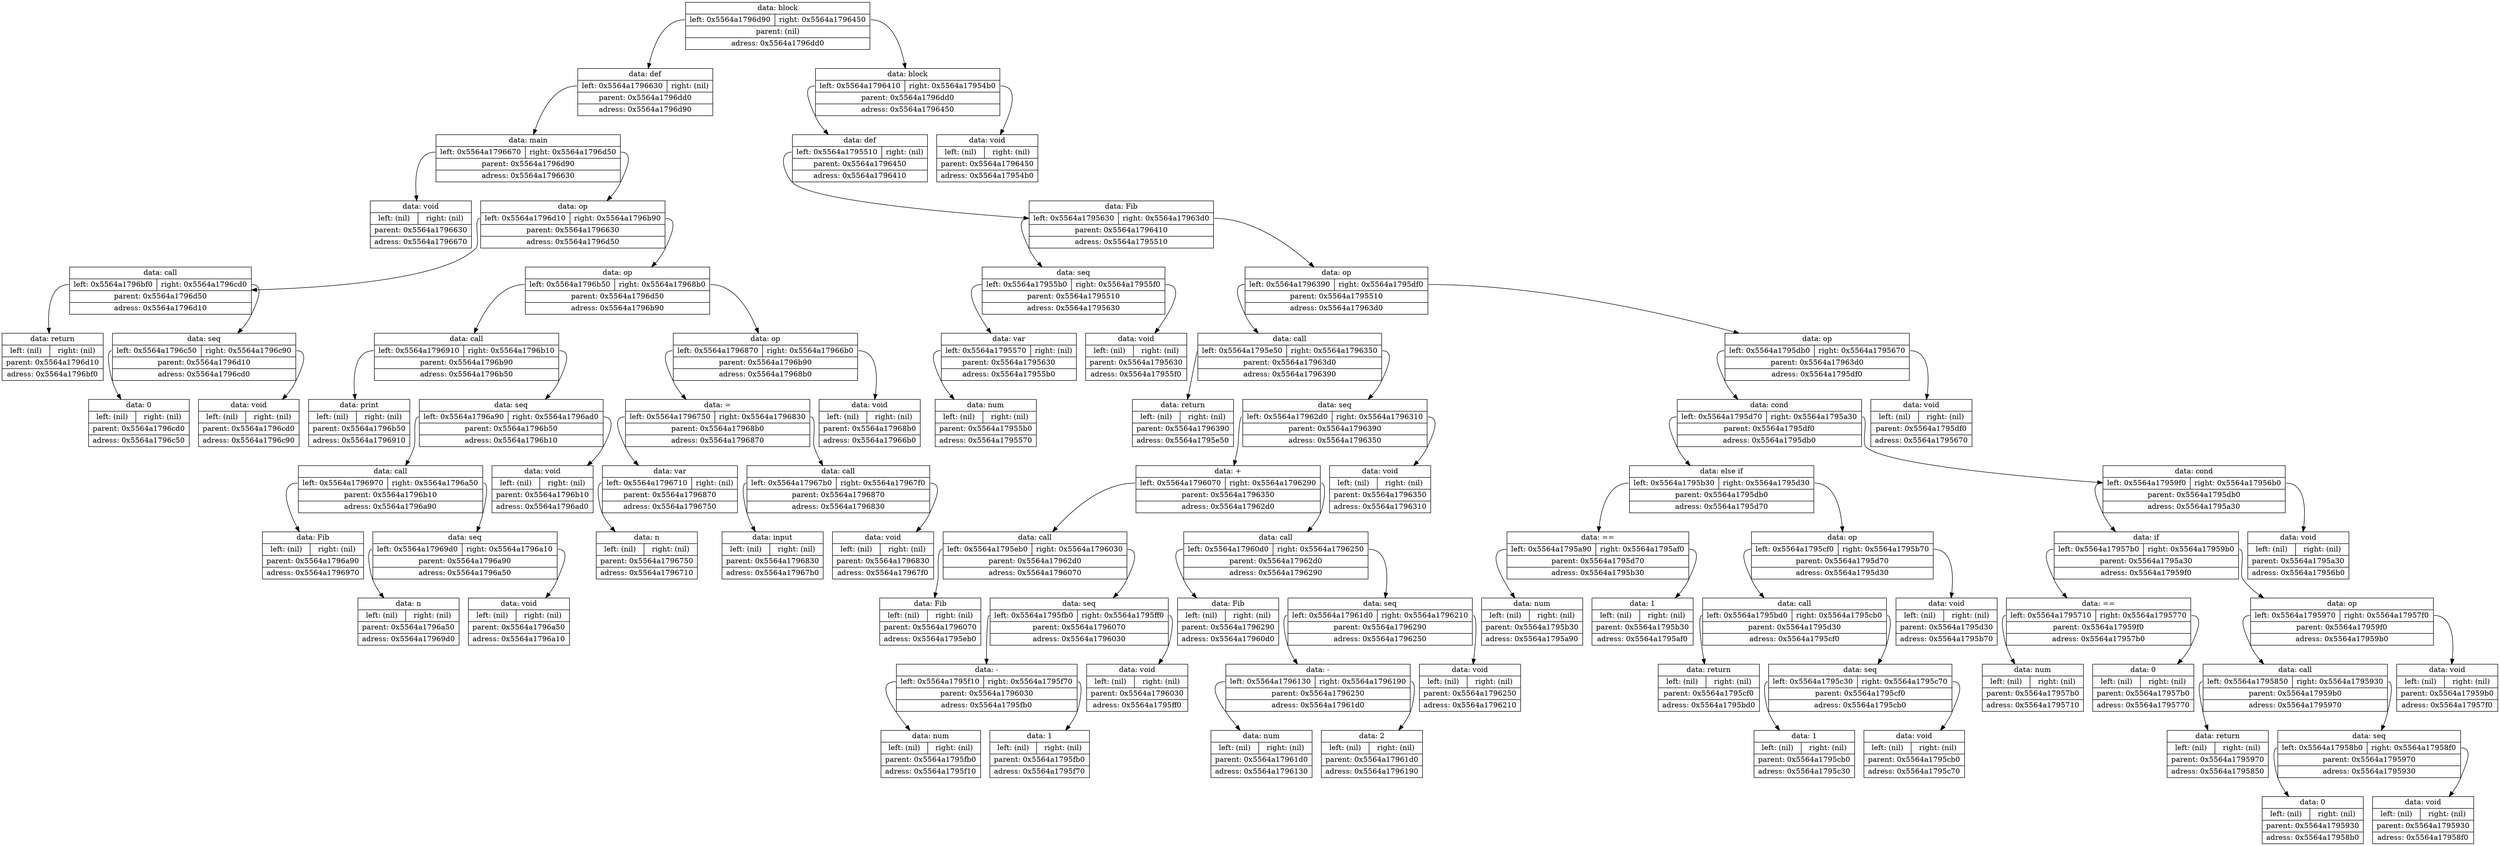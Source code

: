 digraph dump
{
	node0x5564a1796dd0 [shape = "record", label = "{<f1>data: block|{<f2>left: 0x5564a1796d90|<f3>right: 0x5564a1796450}|<f4>parent: (nil)|<f5>adress: 0x5564a1796dd0}"];
	node0x5564a1796d90 [shape = "record", label = "{<f1>data: def|{<f2>left: 0x5564a1796630|<f3>right: (nil)}|<f4>parent: 0x5564a1796dd0|<f5>adress: 0x5564a1796d90}"];
	node0x5564a1796630 [shape = "record", label = "{<f1>data: main|{<f2>left: 0x5564a1796670|<f3>right: 0x5564a1796d50}|<f4>parent: 0x5564a1796d90|<f5>adress: 0x5564a1796630}"];
	node0x5564a1796670 [shape = "record", label = "{<f1>data: void|{<f2>left: (nil)|<f3>right: (nil)}|<f4>parent: 0x5564a1796630|<f5>adress: 0x5564a1796670}"];
	node0x5564a1796630:f2 -> node0x5564a1796670
	node0x5564a1796d50 [shape = "record", label = "{<f1>data: op|{<f2>left: 0x5564a1796d10|<f3>right: 0x5564a1796b90}|<f4>parent: 0x5564a1796630|<f5>adress: 0x5564a1796d50}"];
	node0x5564a1796d10 [shape = "record", label = "{<f1>data: call|{<f2>left: 0x5564a1796bf0|<f3>right: 0x5564a1796cd0}|<f4>parent: 0x5564a1796d50|<f5>adress: 0x5564a1796d10}"];
	node0x5564a1796bf0 [shape = "record", label = "{<f1>data: return|{<f2>left: (nil)|<f3>right: (nil)}|<f4>parent: 0x5564a1796d10|<f5>adress: 0x5564a1796bf0}"];
	node0x5564a1796d10:f2 -> node0x5564a1796bf0
	node0x5564a1796cd0 [shape = "record", label = "{<f1>data: seq|{<f2>left: 0x5564a1796c50|<f3>right: 0x5564a1796c90}|<f4>parent: 0x5564a1796d10|<f5>adress: 0x5564a1796cd0}"];
	node0x5564a1796c50 [shape = "record", label = "{<f1>data: 0|{<f2>left: (nil)|<f3>right: (nil)}|<f4>parent: 0x5564a1796cd0|<f5>adress: 0x5564a1796c50}"];
	node0x5564a1796cd0:f2 -> node0x5564a1796c50
	node0x5564a1796c90 [shape = "record", label = "{<f1>data: void|{<f2>left: (nil)|<f3>right: (nil)}|<f4>parent: 0x5564a1796cd0|<f5>adress: 0x5564a1796c90}"];
	node0x5564a1796cd0:f3 -> node0x5564a1796c90
	node0x5564a1796d10:f3 -> node0x5564a1796cd0
	node0x5564a1796d50:f2 -> node0x5564a1796d10
	node0x5564a1796b90 [shape = "record", label = "{<f1>data: op|{<f2>left: 0x5564a1796b50|<f3>right: 0x5564a17968b0}|<f4>parent: 0x5564a1796d50|<f5>adress: 0x5564a1796b90}"];
	node0x5564a1796b50 [shape = "record", label = "{<f1>data: call|{<f2>left: 0x5564a1796910|<f3>right: 0x5564a1796b10}|<f4>parent: 0x5564a1796b90|<f5>adress: 0x5564a1796b50}"];
	node0x5564a1796910 [shape = "record", label = "{<f1>data: print|{<f2>left: (nil)|<f3>right: (nil)}|<f4>parent: 0x5564a1796b50|<f5>adress: 0x5564a1796910}"];
	node0x5564a1796b50:f2 -> node0x5564a1796910
	node0x5564a1796b10 [shape = "record", label = "{<f1>data: seq|{<f2>left: 0x5564a1796a90|<f3>right: 0x5564a1796ad0}|<f4>parent: 0x5564a1796b50|<f5>adress: 0x5564a1796b10}"];
	node0x5564a1796a90 [shape = "record", label = "{<f1>data: call|{<f2>left: 0x5564a1796970|<f3>right: 0x5564a1796a50}|<f4>parent: 0x5564a1796b10|<f5>adress: 0x5564a1796a90}"];
	node0x5564a1796970 [shape = "record", label = "{<f1>data: Fib|{<f2>left: (nil)|<f3>right: (nil)}|<f4>parent: 0x5564a1796a90|<f5>adress: 0x5564a1796970}"];
	node0x5564a1796a90:f2 -> node0x5564a1796970
	node0x5564a1796a50 [shape = "record", label = "{<f1>data: seq|{<f2>left: 0x5564a17969d0|<f3>right: 0x5564a1796a10}|<f4>parent: 0x5564a1796a90|<f5>adress: 0x5564a1796a50}"];
	node0x5564a17969d0 [shape = "record", label = "{<f1>data: n|{<f2>left: (nil)|<f3>right: (nil)}|<f4>parent: 0x5564a1796a50|<f5>adress: 0x5564a17969d0}"];
	node0x5564a1796a50:f2 -> node0x5564a17969d0
	node0x5564a1796a10 [shape = "record", label = "{<f1>data: void|{<f2>left: (nil)|<f3>right: (nil)}|<f4>parent: 0x5564a1796a50|<f5>adress: 0x5564a1796a10}"];
	node0x5564a1796a50:f3 -> node0x5564a1796a10
	node0x5564a1796a90:f3 -> node0x5564a1796a50
	node0x5564a1796b10:f2 -> node0x5564a1796a90
	node0x5564a1796ad0 [shape = "record", label = "{<f1>data: void|{<f2>left: (nil)|<f3>right: (nil)}|<f4>parent: 0x5564a1796b10|<f5>adress: 0x5564a1796ad0}"];
	node0x5564a1796b10:f3 -> node0x5564a1796ad0
	node0x5564a1796b50:f3 -> node0x5564a1796b10
	node0x5564a1796b90:f2 -> node0x5564a1796b50
	node0x5564a17968b0 [shape = "record", label = "{<f1>data: op|{<f2>left: 0x5564a1796870|<f3>right: 0x5564a17966b0}|<f4>parent: 0x5564a1796b90|<f5>adress: 0x5564a17968b0}"];
	node0x5564a1796870 [shape = "record", label = "{<f1>data: =|{<f2>left: 0x5564a1796750|<f3>right: 0x5564a1796830}|<f4>parent: 0x5564a17968b0|<f5>adress: 0x5564a1796870}"];
	node0x5564a1796750 [shape = "record", label = "{<f1>data: var|{<f2>left: 0x5564a1796710|<f3>right: (nil)}|<f4>parent: 0x5564a1796870|<f5>adress: 0x5564a1796750}"];
	node0x5564a1796710 [shape = "record", label = "{<f1>data: n|{<f2>left: (nil)|<f3>right: (nil)}|<f4>parent: 0x5564a1796750|<f5>adress: 0x5564a1796710}"];
	node0x5564a1796750:f2 -> node0x5564a1796710
	node0x5564a1796870:f2 -> node0x5564a1796750
	node0x5564a1796830 [shape = "record", label = "{<f1>data: call|{<f2>left: 0x5564a17967b0|<f3>right: 0x5564a17967f0}|<f4>parent: 0x5564a1796870|<f5>adress: 0x5564a1796830}"];
	node0x5564a17967b0 [shape = "record", label = "{<f1>data: input|{<f2>left: (nil)|<f3>right: (nil)}|<f4>parent: 0x5564a1796830|<f5>adress: 0x5564a17967b0}"];
	node0x5564a1796830:f2 -> node0x5564a17967b0
	node0x5564a17967f0 [shape = "record", label = "{<f1>data: void|{<f2>left: (nil)|<f3>right: (nil)}|<f4>parent: 0x5564a1796830|<f5>adress: 0x5564a17967f0}"];
	node0x5564a1796830:f3 -> node0x5564a17967f0
	node0x5564a1796870:f3 -> node0x5564a1796830
	node0x5564a17968b0:f2 -> node0x5564a1796870
	node0x5564a17966b0 [shape = "record", label = "{<f1>data: void|{<f2>left: (nil)|<f3>right: (nil)}|<f4>parent: 0x5564a17968b0|<f5>adress: 0x5564a17966b0}"];
	node0x5564a17968b0:f3 -> node0x5564a17966b0
	node0x5564a1796b90:f3 -> node0x5564a17968b0
	node0x5564a1796d50:f3 -> node0x5564a1796b90
	node0x5564a1796630:f3 -> node0x5564a1796d50
	node0x5564a1796d90:f2 -> node0x5564a1796630
	node0x5564a1796dd0:f2 -> node0x5564a1796d90
	node0x5564a1796450 [shape = "record", label = "{<f1>data: block|{<f2>left: 0x5564a1796410|<f3>right: 0x5564a17954b0}|<f4>parent: 0x5564a1796dd0|<f5>adress: 0x5564a1796450}"];
	node0x5564a1796410 [shape = "record", label = "{<f1>data: def|{<f2>left: 0x5564a1795510|<f3>right: (nil)}|<f4>parent: 0x5564a1796450|<f5>adress: 0x5564a1796410}"];
	node0x5564a1795510 [shape = "record", label = "{<f1>data: Fib|{<f2>left: 0x5564a1795630|<f3>right: 0x5564a17963d0}|<f4>parent: 0x5564a1796410|<f5>adress: 0x5564a1795510}"];
	node0x5564a1795630 [shape = "record", label = "{<f1>data: seq|{<f2>left: 0x5564a17955b0|<f3>right: 0x5564a17955f0}|<f4>parent: 0x5564a1795510|<f5>adress: 0x5564a1795630}"];
	node0x5564a17955b0 [shape = "record", label = "{<f1>data: var|{<f2>left: 0x5564a1795570|<f3>right: (nil)}|<f4>parent: 0x5564a1795630|<f5>adress: 0x5564a17955b0}"];
	node0x5564a1795570 [shape = "record", label = "{<f1>data: num|{<f2>left: (nil)|<f3>right: (nil)}|<f4>parent: 0x5564a17955b0|<f5>adress: 0x5564a1795570}"];
	node0x5564a17955b0:f2 -> node0x5564a1795570
	node0x5564a1795630:f2 -> node0x5564a17955b0
	node0x5564a17955f0 [shape = "record", label = "{<f1>data: void|{<f2>left: (nil)|<f3>right: (nil)}|<f4>parent: 0x5564a1795630|<f5>adress: 0x5564a17955f0}"];
	node0x5564a1795630:f3 -> node0x5564a17955f0
	node0x5564a1795510:f2 -> node0x5564a1795630
	node0x5564a17963d0 [shape = "record", label = "{<f1>data: op|{<f2>left: 0x5564a1796390|<f3>right: 0x5564a1795df0}|<f4>parent: 0x5564a1795510|<f5>adress: 0x5564a17963d0}"];
	node0x5564a1796390 [shape = "record", label = "{<f1>data: call|{<f2>left: 0x5564a1795e50|<f3>right: 0x5564a1796350}|<f4>parent: 0x5564a17963d0|<f5>adress: 0x5564a1796390}"];
	node0x5564a1795e50 [shape = "record", label = "{<f1>data: return|{<f2>left: (nil)|<f3>right: (nil)}|<f4>parent: 0x5564a1796390|<f5>adress: 0x5564a1795e50}"];
	node0x5564a1796390:f2 -> node0x5564a1795e50
	node0x5564a1796350 [shape = "record", label = "{<f1>data: seq|{<f2>left: 0x5564a17962d0|<f3>right: 0x5564a1796310}|<f4>parent: 0x5564a1796390|<f5>adress: 0x5564a1796350}"];
	node0x5564a17962d0 [shape = "record", label = "{<f1>data: +|{<f2>left: 0x5564a1796070|<f3>right: 0x5564a1796290}|<f4>parent: 0x5564a1796350|<f5>adress: 0x5564a17962d0}"];
	node0x5564a1796070 [shape = "record", label = "{<f1>data: call|{<f2>left: 0x5564a1795eb0|<f3>right: 0x5564a1796030}|<f4>parent: 0x5564a17962d0|<f5>adress: 0x5564a1796070}"];
	node0x5564a1795eb0 [shape = "record", label = "{<f1>data: Fib|{<f2>left: (nil)|<f3>right: (nil)}|<f4>parent: 0x5564a1796070|<f5>adress: 0x5564a1795eb0}"];
	node0x5564a1796070:f2 -> node0x5564a1795eb0
	node0x5564a1796030 [shape = "record", label = "{<f1>data: seq|{<f2>left: 0x5564a1795fb0|<f3>right: 0x5564a1795ff0}|<f4>parent: 0x5564a1796070|<f5>adress: 0x5564a1796030}"];
	node0x5564a1795fb0 [shape = "record", label = "{<f1>data: -|{<f2>left: 0x5564a1795f10|<f3>right: 0x5564a1795f70}|<f4>parent: 0x5564a1796030|<f5>adress: 0x5564a1795fb0}"];
	node0x5564a1795f10 [shape = "record", label = "{<f1>data: num|{<f2>left: (nil)|<f3>right: (nil)}|<f4>parent: 0x5564a1795fb0|<f5>adress: 0x5564a1795f10}"];
	node0x5564a1795fb0:f2 -> node0x5564a1795f10
	node0x5564a1795f70 [shape = "record", label = "{<f1>data: 1|{<f2>left: (nil)|<f3>right: (nil)}|<f4>parent: 0x5564a1795fb0|<f5>adress: 0x5564a1795f70}"];
	node0x5564a1795fb0:f3 -> node0x5564a1795f70
	node0x5564a1796030:f2 -> node0x5564a1795fb0
	node0x5564a1795ff0 [shape = "record", label = "{<f1>data: void|{<f2>left: (nil)|<f3>right: (nil)}|<f4>parent: 0x5564a1796030|<f5>adress: 0x5564a1795ff0}"];
	node0x5564a1796030:f3 -> node0x5564a1795ff0
	node0x5564a1796070:f3 -> node0x5564a1796030
	node0x5564a17962d0:f2 -> node0x5564a1796070
	node0x5564a1796290 [shape = "record", label = "{<f1>data: call|{<f2>left: 0x5564a17960d0|<f3>right: 0x5564a1796250}|<f4>parent: 0x5564a17962d0|<f5>adress: 0x5564a1796290}"];
	node0x5564a17960d0 [shape = "record", label = "{<f1>data: Fib|{<f2>left: (nil)|<f3>right: (nil)}|<f4>parent: 0x5564a1796290|<f5>adress: 0x5564a17960d0}"];
	node0x5564a1796290:f2 -> node0x5564a17960d0
	node0x5564a1796250 [shape = "record", label = "{<f1>data: seq|{<f2>left: 0x5564a17961d0|<f3>right: 0x5564a1796210}|<f4>parent: 0x5564a1796290|<f5>adress: 0x5564a1796250}"];
	node0x5564a17961d0 [shape = "record", label = "{<f1>data: -|{<f2>left: 0x5564a1796130|<f3>right: 0x5564a1796190}|<f4>parent: 0x5564a1796250|<f5>adress: 0x5564a17961d0}"];
	node0x5564a1796130 [shape = "record", label = "{<f1>data: num|{<f2>left: (nil)|<f3>right: (nil)}|<f4>parent: 0x5564a17961d0|<f5>adress: 0x5564a1796130}"];
	node0x5564a17961d0:f2 -> node0x5564a1796130
	node0x5564a1796190 [shape = "record", label = "{<f1>data: 2|{<f2>left: (nil)|<f3>right: (nil)}|<f4>parent: 0x5564a17961d0|<f5>adress: 0x5564a1796190}"];
	node0x5564a17961d0:f3 -> node0x5564a1796190
	node0x5564a1796250:f2 -> node0x5564a17961d0
	node0x5564a1796210 [shape = "record", label = "{<f1>data: void|{<f2>left: (nil)|<f3>right: (nil)}|<f4>parent: 0x5564a1796250|<f5>adress: 0x5564a1796210}"];
	node0x5564a1796250:f3 -> node0x5564a1796210
	node0x5564a1796290:f3 -> node0x5564a1796250
	node0x5564a17962d0:f3 -> node0x5564a1796290
	node0x5564a1796350:f2 -> node0x5564a17962d0
	node0x5564a1796310 [shape = "record", label = "{<f1>data: void|{<f2>left: (nil)|<f3>right: (nil)}|<f4>parent: 0x5564a1796350|<f5>adress: 0x5564a1796310}"];
	node0x5564a1796350:f3 -> node0x5564a1796310
	node0x5564a1796390:f3 -> node0x5564a1796350
	node0x5564a17963d0:f2 -> node0x5564a1796390
	node0x5564a1795df0 [shape = "record", label = "{<f1>data: op|{<f2>left: 0x5564a1795db0|<f3>right: 0x5564a1795670}|<f4>parent: 0x5564a17963d0|<f5>adress: 0x5564a1795df0}"];
	node0x5564a1795db0 [shape = "record", label = "{<f1>data: cond|{<f2>left: 0x5564a1795d70|<f3>right: 0x5564a1795a30}|<f4>parent: 0x5564a1795df0|<f5>adress: 0x5564a1795db0}"];
	node0x5564a1795d70 [shape = "record", label = "{<f1>data: else if|{<f2>left: 0x5564a1795b30|<f3>right: 0x5564a1795d30}|<f4>parent: 0x5564a1795db0|<f5>adress: 0x5564a1795d70}"];
	node0x5564a1795b30 [shape = "record", label = "{<f1>data: ==|{<f2>left: 0x5564a1795a90|<f3>right: 0x5564a1795af0}|<f4>parent: 0x5564a1795d70|<f5>adress: 0x5564a1795b30}"];
	node0x5564a1795a90 [shape = "record", label = "{<f1>data: num|{<f2>left: (nil)|<f3>right: (nil)}|<f4>parent: 0x5564a1795b30|<f5>adress: 0x5564a1795a90}"];
	node0x5564a1795b30:f2 -> node0x5564a1795a90
	node0x5564a1795af0 [shape = "record", label = "{<f1>data: 1|{<f2>left: (nil)|<f3>right: (nil)}|<f4>parent: 0x5564a1795b30|<f5>adress: 0x5564a1795af0}"];
	node0x5564a1795b30:f3 -> node0x5564a1795af0
	node0x5564a1795d70:f2 -> node0x5564a1795b30
	node0x5564a1795d30 [shape = "record", label = "{<f1>data: op|{<f2>left: 0x5564a1795cf0|<f3>right: 0x5564a1795b70}|<f4>parent: 0x5564a1795d70|<f5>adress: 0x5564a1795d30}"];
	node0x5564a1795cf0 [shape = "record", label = "{<f1>data: call|{<f2>left: 0x5564a1795bd0|<f3>right: 0x5564a1795cb0}|<f4>parent: 0x5564a1795d30|<f5>adress: 0x5564a1795cf0}"];
	node0x5564a1795bd0 [shape = "record", label = "{<f1>data: return|{<f2>left: (nil)|<f3>right: (nil)}|<f4>parent: 0x5564a1795cf0|<f5>adress: 0x5564a1795bd0}"];
	node0x5564a1795cf0:f2 -> node0x5564a1795bd0
	node0x5564a1795cb0 [shape = "record", label = "{<f1>data: seq|{<f2>left: 0x5564a1795c30|<f3>right: 0x5564a1795c70}|<f4>parent: 0x5564a1795cf0|<f5>adress: 0x5564a1795cb0}"];
	node0x5564a1795c30 [shape = "record", label = "{<f1>data: 1|{<f2>left: (nil)|<f3>right: (nil)}|<f4>parent: 0x5564a1795cb0|<f5>adress: 0x5564a1795c30}"];
	node0x5564a1795cb0:f2 -> node0x5564a1795c30
	node0x5564a1795c70 [shape = "record", label = "{<f1>data: void|{<f2>left: (nil)|<f3>right: (nil)}|<f4>parent: 0x5564a1795cb0|<f5>adress: 0x5564a1795c70}"];
	node0x5564a1795cb0:f3 -> node0x5564a1795c70
	node0x5564a1795cf0:f3 -> node0x5564a1795cb0
	node0x5564a1795d30:f2 -> node0x5564a1795cf0
	node0x5564a1795b70 [shape = "record", label = "{<f1>data: void|{<f2>left: (nil)|<f3>right: (nil)}|<f4>parent: 0x5564a1795d30|<f5>adress: 0x5564a1795b70}"];
	node0x5564a1795d30:f3 -> node0x5564a1795b70
	node0x5564a1795d70:f3 -> node0x5564a1795d30
	node0x5564a1795db0:f2 -> node0x5564a1795d70
	node0x5564a1795a30 [shape = "record", label = "{<f1>data: cond|{<f2>left: 0x5564a17959f0|<f3>right: 0x5564a17956b0}|<f4>parent: 0x5564a1795db0|<f5>adress: 0x5564a1795a30}"];
	node0x5564a17959f0 [shape = "record", label = "{<f1>data: if|{<f2>left: 0x5564a17957b0|<f3>right: 0x5564a17959b0}|<f4>parent: 0x5564a1795a30|<f5>adress: 0x5564a17959f0}"];
	node0x5564a17957b0 [shape = "record", label = "{<f1>data: ==|{<f2>left: 0x5564a1795710|<f3>right: 0x5564a1795770}|<f4>parent: 0x5564a17959f0|<f5>adress: 0x5564a17957b0}"];
	node0x5564a1795710 [shape = "record", label = "{<f1>data: num|{<f2>left: (nil)|<f3>right: (nil)}|<f4>parent: 0x5564a17957b0|<f5>adress: 0x5564a1795710}"];
	node0x5564a17957b0:f2 -> node0x5564a1795710
	node0x5564a1795770 [shape = "record", label = "{<f1>data: 0|{<f2>left: (nil)|<f3>right: (nil)}|<f4>parent: 0x5564a17957b0|<f5>adress: 0x5564a1795770}"];
	node0x5564a17957b0:f3 -> node0x5564a1795770
	node0x5564a17959f0:f2 -> node0x5564a17957b0
	node0x5564a17959b0 [shape = "record", label = "{<f1>data: op|{<f2>left: 0x5564a1795970|<f3>right: 0x5564a17957f0}|<f4>parent: 0x5564a17959f0|<f5>adress: 0x5564a17959b0}"];
	node0x5564a1795970 [shape = "record", label = "{<f1>data: call|{<f2>left: 0x5564a1795850|<f3>right: 0x5564a1795930}|<f4>parent: 0x5564a17959b0|<f5>adress: 0x5564a1795970}"];
	node0x5564a1795850 [shape = "record", label = "{<f1>data: return|{<f2>left: (nil)|<f3>right: (nil)}|<f4>parent: 0x5564a1795970|<f5>adress: 0x5564a1795850}"];
	node0x5564a1795970:f2 -> node0x5564a1795850
	node0x5564a1795930 [shape = "record", label = "{<f1>data: seq|{<f2>left: 0x5564a17958b0|<f3>right: 0x5564a17958f0}|<f4>parent: 0x5564a1795970|<f5>adress: 0x5564a1795930}"];
	node0x5564a17958b0 [shape = "record", label = "{<f1>data: 0|{<f2>left: (nil)|<f3>right: (nil)}|<f4>parent: 0x5564a1795930|<f5>adress: 0x5564a17958b0}"];
	node0x5564a1795930:f2 -> node0x5564a17958b0
	node0x5564a17958f0 [shape = "record", label = "{<f1>data: void|{<f2>left: (nil)|<f3>right: (nil)}|<f4>parent: 0x5564a1795930|<f5>adress: 0x5564a17958f0}"];
	node0x5564a1795930:f3 -> node0x5564a17958f0
	node0x5564a1795970:f3 -> node0x5564a1795930
	node0x5564a17959b0:f2 -> node0x5564a1795970
	node0x5564a17957f0 [shape = "record", label = "{<f1>data: void|{<f2>left: (nil)|<f3>right: (nil)}|<f4>parent: 0x5564a17959b0|<f5>adress: 0x5564a17957f0}"];
	node0x5564a17959b0:f3 -> node0x5564a17957f0
	node0x5564a17959f0:f3 -> node0x5564a17959b0
	node0x5564a1795a30:f2 -> node0x5564a17959f0
	node0x5564a17956b0 [shape = "record", label = "{<f1>data: void|{<f2>left: (nil)|<f3>right: (nil)}|<f4>parent: 0x5564a1795a30|<f5>adress: 0x5564a17956b0}"];
	node0x5564a1795a30:f3 -> node0x5564a17956b0
	node0x5564a1795db0:f3 -> node0x5564a1795a30
	node0x5564a1795df0:f2 -> node0x5564a1795db0
	node0x5564a1795670 [shape = "record", label = "{<f1>data: void|{<f2>left: (nil)|<f3>right: (nil)}|<f4>parent: 0x5564a1795df0|<f5>adress: 0x5564a1795670}"];
	node0x5564a1795df0:f3 -> node0x5564a1795670
	node0x5564a17963d0:f3 -> node0x5564a1795df0
	node0x5564a1795510:f3 -> node0x5564a17963d0
	node0x5564a1796410:f2 -> node0x5564a1795510
	node0x5564a1796450:f2 -> node0x5564a1796410
	node0x5564a17954b0 [shape = "record", label = "{<f1>data: void|{<f2>left: (nil)|<f3>right: (nil)}|<f4>parent: 0x5564a1796450|<f5>adress: 0x5564a17954b0}"];
	node0x5564a1796450:f3 -> node0x5564a17954b0
	node0x5564a1796dd0:f3 -> node0x5564a1796450

}
